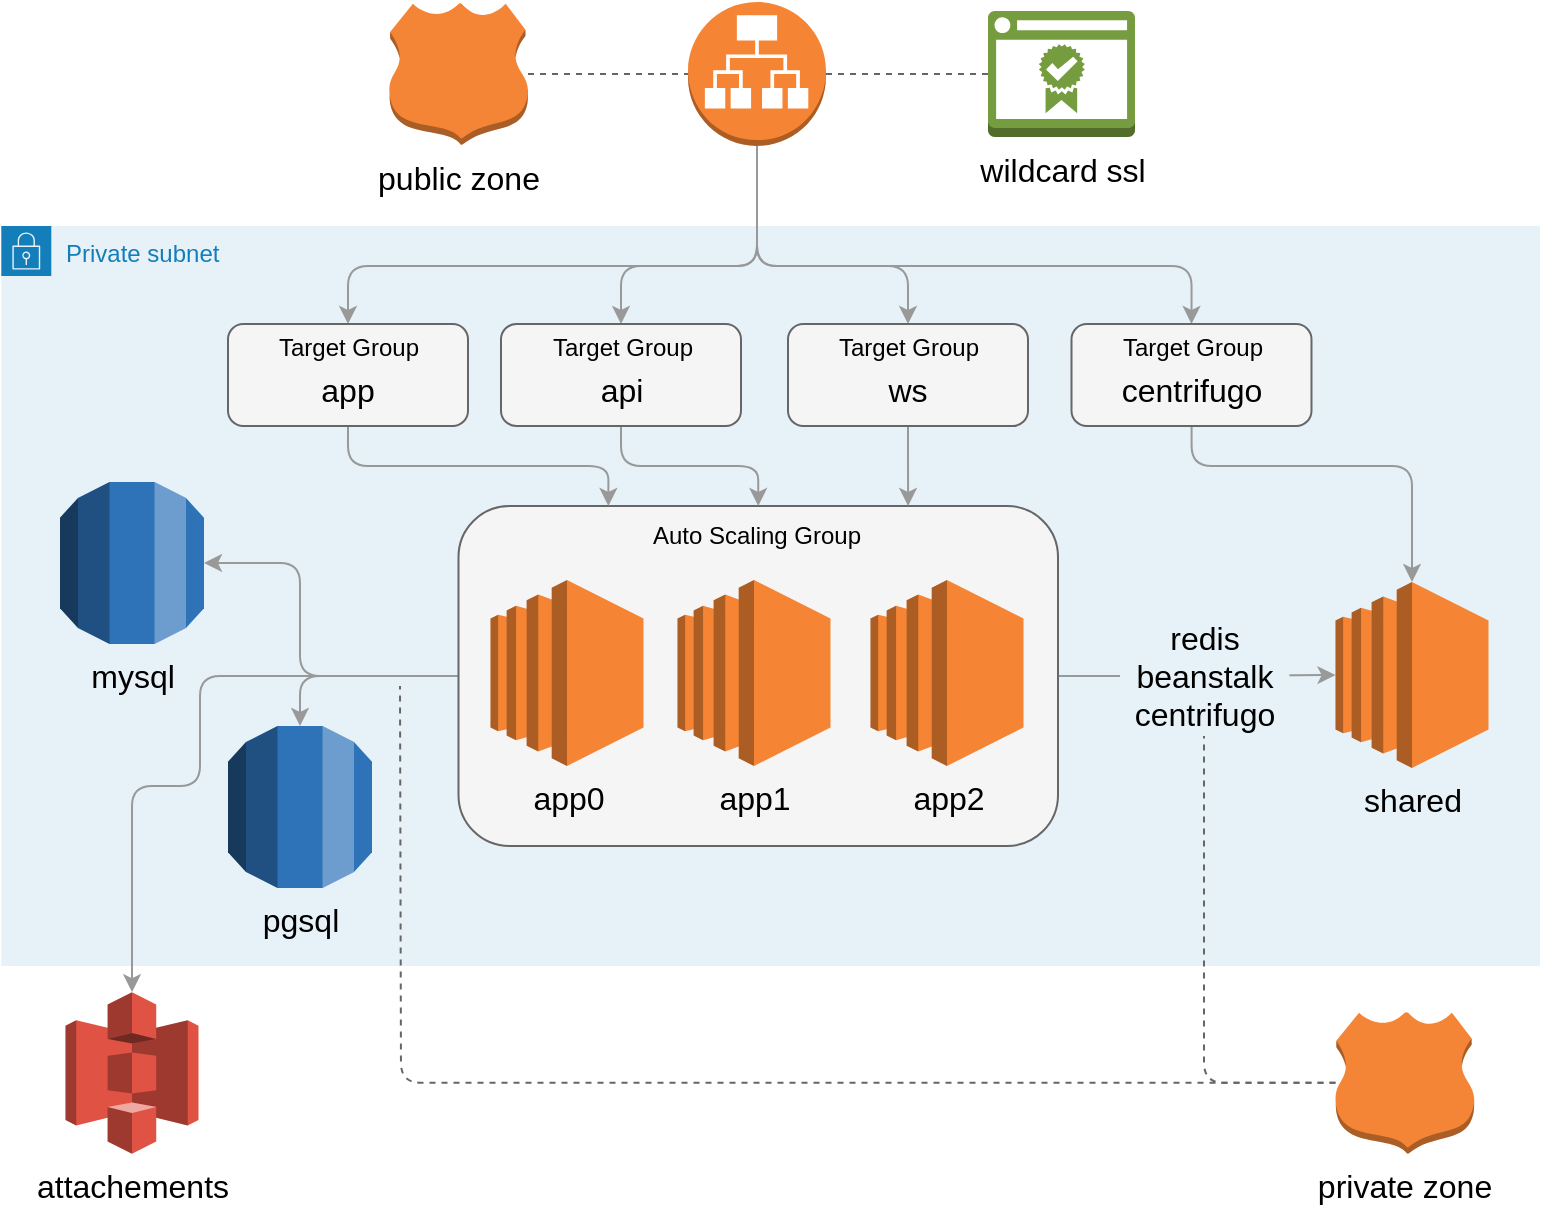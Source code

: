 <mxfile version="17.3.0" type="device" pages="2"><diagram id="DSVBki9k_rjC8k7L7HFt" name="Page-1"><mxGraphModel dx="1018" dy="690" grid="0" gridSize="10" guides="1" tooltips="1" connect="1" arrows="1" fold="1" page="1" pageScale="1" pageWidth="850" pageHeight="1100" math="0" shadow="0"><root><mxCell id="0"/><mxCell id="1" parent="0"/><mxCell id="iMHQAZu92EhQEXRAUzaX-1" value="Private subnet" style="points=[[0,0],[0.25,0],[0.5,0],[0.75,0],[1,0],[1,0.25],[1,0.5],[1,0.75],[1,1],[0.75,1],[0.5,1],[0.25,1],[0,1],[0,0.75],[0,0.5],[0,0.25]];outlineConnect=0;gradientColor=none;html=1;whiteSpace=wrap;fontSize=12;fontStyle=0;container=1;pointerEvents=0;collapsible=0;recursiveResize=0;shape=mxgraph.aws4.group;grIcon=mxgraph.aws4.group_security_group;grStroke=0;strokeColor=#147EBA;fillColor=#E6F2F8;verticalAlign=top;align=left;spacingLeft=30;fontColor=#147EBA;dashed=0;rounded=1;shadow=0;glass=0;labelBackgroundColor=none;sketch=0;" vertex="1" parent="1"><mxGeometry x="40.65" y="150" width="769.35" height="370" as="geometry"/></mxCell><mxCell id="rL5hdzW-foJPqtZdxb_i-15" style="edgeStyle=orthogonalEdgeStyle;rounded=1;orthogonalLoop=1;jettySize=auto;html=1;fontSize=16;endArrow=classic;endFill=1;strokeColor=#999999;strokeWidth=1;" edge="1" parent="1" source="1mjnpLLMCdL2hRepT4-3-16" target="1mjnpLLMCdL2hRepT4-3-5"><mxGeometry relative="1" as="geometry"/></mxCell><mxCell id="rL5hdzW-foJPqtZdxb_i-17" style="edgeStyle=orthogonalEdgeStyle;rounded=1;orthogonalLoop=1;jettySize=auto;html=1;entryX=1;entryY=0.5;entryDx=0;entryDy=0;entryPerimeter=0;fontSize=16;endArrow=classic;endFill=1;strokeColor=#999999;strokeWidth=1;" edge="1" parent="1" source="1mjnpLLMCdL2hRepT4-3-16" target="1mjnpLLMCdL2hRepT4-3-23"><mxGeometry relative="1" as="geometry"><Array as="points"><mxPoint x="190" y="375"/><mxPoint x="190" y="319"/></Array></mxGeometry></mxCell><mxCell id="rL5hdzW-foJPqtZdxb_i-18" style="edgeStyle=orthogonalEdgeStyle;rounded=1;orthogonalLoop=1;jettySize=auto;html=1;entryX=0.5;entryY=0;entryDx=0;entryDy=0;entryPerimeter=0;fontSize=16;endArrow=classic;endFill=1;strokeColor=#999999;strokeWidth=1;" edge="1" parent="1" source="1mjnpLLMCdL2hRepT4-3-16" target="1mjnpLLMCdL2hRepT4-3-24"><mxGeometry relative="1" as="geometry"/></mxCell><mxCell id="iMHQAZu92EhQEXRAUzaX-4" style="edgeStyle=orthogonalEdgeStyle;rounded=1;orthogonalLoop=1;jettySize=auto;html=1;fontSize=16;endArrow=classic;endFill=1;strokeColor=#999999;strokeWidth=1;entryX=0.5;entryY=0;entryDx=0;entryDy=0;entryPerimeter=0;" edge="1" parent="1" source="1mjnpLLMCdL2hRepT4-3-16" target="1mjnpLLMCdL2hRepT4-3-73"><mxGeometry relative="1" as="geometry"><Array as="points"><mxPoint x="140" y="375"/><mxPoint x="140" y="430"/><mxPoint x="106" y="430"/></Array></mxGeometry></mxCell><mxCell id="1mjnpLLMCdL2hRepT4-3-16" value="" style="rounded=1;whiteSpace=wrap;html=1;fillColor=#f5f5f5;strokeColor=#666666;fontColor=#333333;" vertex="1" parent="1"><mxGeometry x="269.25" y="290" width="299.75" height="170" as="geometry"/></mxCell><mxCell id="1mjnpLLMCdL2hRepT4-3-56" style="edgeStyle=orthogonalEdgeStyle;rounded=1;orthogonalLoop=1;jettySize=auto;html=1;fontSize=16;strokeColor=#999999;strokeWidth=1;" edge="1" parent="1" source="1mjnpLLMCdL2hRepT4-3-4" target="1mjnpLLMCdL2hRepT4-3-52"><mxGeometry relative="1" as="geometry"><Array as="points"><mxPoint x="419" y="170"/><mxPoint x="214" y="170"/></Array></mxGeometry></mxCell><mxCell id="1mjnpLLMCdL2hRepT4-3-57" style="edgeStyle=orthogonalEdgeStyle;rounded=1;orthogonalLoop=1;jettySize=auto;html=1;entryX=0.5;entryY=0;entryDx=0;entryDy=0;fontSize=16;strokeColor=#999999;strokeWidth=1;" edge="1" parent="1" source="1mjnpLLMCdL2hRepT4-3-4" target="1mjnpLLMCdL2hRepT4-3-53"><mxGeometry relative="1" as="geometry"><Array as="points"><mxPoint x="419" y="170"/><mxPoint x="351" y="170"/></Array></mxGeometry></mxCell><mxCell id="1mjnpLLMCdL2hRepT4-3-58" style="edgeStyle=orthogonalEdgeStyle;rounded=1;orthogonalLoop=1;jettySize=auto;html=1;entryX=0.5;entryY=0;entryDx=0;entryDy=0;fontSize=16;strokeColor=#999999;strokeWidth=1;" edge="1" parent="1" source="1mjnpLLMCdL2hRepT4-3-4" target="1mjnpLLMCdL2hRepT4-3-54"><mxGeometry relative="1" as="geometry"><Array as="points"><mxPoint x="419" y="170"/><mxPoint x="494" y="170"/></Array></mxGeometry></mxCell><mxCell id="1mjnpLLMCdL2hRepT4-3-59" style="edgeStyle=orthogonalEdgeStyle;rounded=1;orthogonalLoop=1;jettySize=auto;html=1;entryX=0.5;entryY=0;entryDx=0;entryDy=0;fontSize=16;strokeColor=#999999;strokeWidth=1;" edge="1" parent="1" source="1mjnpLLMCdL2hRepT4-3-4" target="1mjnpLLMCdL2hRepT4-3-55"><mxGeometry relative="1" as="geometry"><Array as="points"><mxPoint x="419" y="170"/><mxPoint x="636" y="170"/></Array></mxGeometry></mxCell><mxCell id="1mjnpLLMCdL2hRepT4-3-4" value="" style="outlineConnect=0;dashed=0;verticalLabelPosition=bottom;verticalAlign=top;align=center;html=1;shape=mxgraph.aws3.application_load_balancer;fillColor=#F58534;gradientColor=none;fontSize=16;" vertex="1" parent="1"><mxGeometry x="384" y="38" width="69" height="72" as="geometry"/></mxCell><mxCell id="1mjnpLLMCdL2hRepT4-3-5" value="shared" style="outlineConnect=0;dashed=0;verticalLabelPosition=bottom;verticalAlign=top;align=center;html=1;shape=mxgraph.aws3.ec2;fillColor=#F58534;gradientColor=none;fontSize=16;" vertex="1" parent="1"><mxGeometry x="707.75" y="328" width="76.5" height="93" as="geometry"/></mxCell><mxCell id="1mjnpLLMCdL2hRepT4-3-8" value="app0" style="outlineConnect=0;dashed=0;verticalLabelPosition=bottom;verticalAlign=top;align=center;html=1;shape=mxgraph.aws3.ec2;fillColor=#F58534;gradientColor=none;fontSize=16;" vertex="1" parent="1"><mxGeometry x="285.25" y="327" width="76.5" height="93" as="geometry"/></mxCell><mxCell id="rL5hdzW-foJPqtZdxb_i-5" style="edgeStyle=orthogonalEdgeStyle;rounded=1;orthogonalLoop=1;jettySize=auto;html=1;entryX=0.25;entryY=0;entryDx=0;entryDy=0;fontSize=16;endArrow=classic;endFill=1;strokeColor=#999999;strokeWidth=1;" edge="1" parent="1" source="1mjnpLLMCdL2hRepT4-3-52" target="1mjnpLLMCdL2hRepT4-3-16"><mxGeometry relative="1" as="geometry"><Array as="points"><mxPoint x="214" y="270"/><mxPoint x="344" y="270"/></Array></mxGeometry></mxCell><mxCell id="1mjnpLLMCdL2hRepT4-3-52" value="" style="rounded=1;whiteSpace=wrap;html=1;labelBackgroundColor=none;fontSize=16;fillColor=#f5f5f5;strokeColor=#666666;fontColor=#333333;" vertex="1" parent="1"><mxGeometry x="154" y="199" width="120" height="51" as="geometry"/></mxCell><mxCell id="rL5hdzW-foJPqtZdxb_i-6" style="edgeStyle=orthogonalEdgeStyle;rounded=1;orthogonalLoop=1;jettySize=auto;html=1;entryX=0.5;entryY=0;entryDx=0;entryDy=0;fontSize=16;endArrow=classic;endFill=1;strokeColor=#999999;strokeWidth=1;" edge="1" parent="1" source="1mjnpLLMCdL2hRepT4-3-53" target="1mjnpLLMCdL2hRepT4-3-16"><mxGeometry relative="1" as="geometry"><Array as="points"><mxPoint x="351" y="270"/><mxPoint x="419" y="270"/></Array></mxGeometry></mxCell><mxCell id="1mjnpLLMCdL2hRepT4-3-53" value="" style="rounded=1;whiteSpace=wrap;html=1;labelBackgroundColor=none;fontSize=16;fillColor=#f5f5f5;strokeColor=#666666;glass=0;shadow=0;sketch=0;fontColor=#333333;" vertex="1" parent="1"><mxGeometry x="290.5" y="199" width="120" height="51" as="geometry"/></mxCell><mxCell id="rL5hdzW-foJPqtZdxb_i-7" style="edgeStyle=orthogonalEdgeStyle;rounded=1;orthogonalLoop=1;jettySize=auto;html=1;entryX=0.75;entryY=0;entryDx=0;entryDy=0;fontSize=16;endArrow=classic;endFill=1;strokeColor=#999999;strokeWidth=1;" edge="1" parent="1" source="1mjnpLLMCdL2hRepT4-3-54" target="1mjnpLLMCdL2hRepT4-3-16"><mxGeometry relative="1" as="geometry"/></mxCell><mxCell id="1mjnpLLMCdL2hRepT4-3-54" value="" style="rounded=1;whiteSpace=wrap;html=1;labelBackgroundColor=none;fontSize=16;fillColor=#f5f5f5;strokeColor=#666666;glass=0;shadow=0;sketch=0;fontColor=#333333;" vertex="1" parent="1"><mxGeometry x="434" y="199" width="120" height="51" as="geometry"/></mxCell><mxCell id="rL5hdzW-foJPqtZdxb_i-8" style="edgeStyle=orthogonalEdgeStyle;rounded=1;orthogonalLoop=1;jettySize=auto;html=1;entryX=0.5;entryY=0;entryDx=0;entryDy=0;entryPerimeter=0;fontSize=16;endArrow=classic;endFill=1;strokeColor=#999999;strokeWidth=1;" edge="1" parent="1" source="1mjnpLLMCdL2hRepT4-3-55" target="1mjnpLLMCdL2hRepT4-3-5"><mxGeometry relative="1" as="geometry"><Array as="points"><mxPoint x="636" y="270"/><mxPoint x="746" y="270"/></Array></mxGeometry></mxCell><mxCell id="1mjnpLLMCdL2hRepT4-3-55" value="" style="rounded=1;whiteSpace=wrap;html=1;labelBackgroundColor=none;fontSize=16;fillColor=#f5f5f5;strokeColor=#666666;glass=0;shadow=0;sketch=0;fontColor=#333333;" vertex="1" parent="1"><mxGeometry x="575.75" y="199" width="120" height="51" as="geometry"/></mxCell><mxCell id="1mjnpLLMCdL2hRepT4-3-60" value="Auto Scaling Group" style="text;html=1;align=center;verticalAlign=middle;resizable=0;points=[];autosize=1;strokeColor=none;fillColor=none;fontSize=12;" vertex="1" parent="1"><mxGeometry x="361" y="296" width="114" height="18" as="geometry"/></mxCell><mxCell id="1mjnpLLMCdL2hRepT4-3-61" value="app1" style="outlineConnect=0;dashed=0;verticalLabelPosition=bottom;verticalAlign=top;align=center;html=1;shape=mxgraph.aws3.ec2;fillColor=#F58534;gradientColor=none;fontSize=16;" vertex="1" parent="1"><mxGeometry x="378.75" y="327" width="76.5" height="93" as="geometry"/></mxCell><mxCell id="1mjnpLLMCdL2hRepT4-3-62" value="app2" style="outlineConnect=0;dashed=0;verticalLabelPosition=bottom;verticalAlign=top;align=center;html=1;shape=mxgraph.aws3.ec2;fillColor=#F58534;gradientColor=none;fontSize=16;" vertex="1" parent="1"><mxGeometry x="475.25" y="327" width="76.5" height="93" as="geometry"/></mxCell><mxCell id="1mjnpLLMCdL2hRepT4-3-73" value="attachements" style="outlineConnect=0;dashed=0;verticalLabelPosition=bottom;verticalAlign=top;align=center;html=1;shape=mxgraph.aws3.s3;fillColor=#E05243;gradientColor=none;rounded=1;shadow=0;glass=0;labelBackgroundColor=none;sketch=0;fontSize=16;" vertex="1" parent="1"><mxGeometry x="72.75" y="533.08" width="66.5" height="80.84" as="geometry"/></mxCell><mxCell id="1mjnpLLMCdL2hRepT4-3-84" style="edgeStyle=orthogonalEdgeStyle;rounded=1;orthogonalLoop=1;jettySize=auto;html=1;fontSize=16;endArrow=none;endFill=0;strokeColor=#666666;strokeWidth=1;dashed=1;" edge="1" parent="1" source="1mjnpLLMCdL2hRepT4-3-77" target="1mjnpLLMCdL2hRepT4-3-4"><mxGeometry relative="1" as="geometry"/></mxCell><mxCell id="1mjnpLLMCdL2hRepT4-3-77" value="public zone" style="outlineConnect=0;dashed=0;verticalLabelPosition=bottom;verticalAlign=top;align=center;html=1;shape=mxgraph.aws3.hosted_zone;fillColor=#F58536;gradientColor=none;rounded=1;shadow=0;glass=0;labelBackgroundColor=none;sketch=0;fontSize=16;" vertex="1" parent="1"><mxGeometry x="234.65" y="38.5" width="69.35" height="71" as="geometry"/></mxCell><mxCell id="1mjnpLLMCdL2hRepT4-3-82" style="edgeStyle=orthogonalEdgeStyle;rounded=1;orthogonalLoop=1;jettySize=auto;html=1;entryX=1;entryY=0.5;entryDx=0;entryDy=0;entryPerimeter=0;fontSize=16;endArrow=none;endFill=0;strokeColor=#666666;strokeWidth=1;dashed=1;" edge="1" parent="1" source="1mjnpLLMCdL2hRepT4-3-79" target="1mjnpLLMCdL2hRepT4-3-4"><mxGeometry relative="1" as="geometry"/></mxCell><mxCell id="1mjnpLLMCdL2hRepT4-3-79" value="wildcard ssl" style="outlineConnect=0;dashed=0;verticalLabelPosition=bottom;verticalAlign=top;align=center;html=1;shape=mxgraph.aws3.certificate_manager_2;fillColor=#759C3E;gradientColor=none;rounded=1;shadow=0;glass=0;labelBackgroundColor=none;sketch=0;fontSize=16;" vertex="1" parent="1"><mxGeometry x="534" y="42.5" width="73.5" height="63" as="geometry"/></mxCell><mxCell id="iMHQAZu92EhQEXRAUzaX-6" style="edgeStyle=orthogonalEdgeStyle;orthogonalLoop=1;jettySize=auto;html=1;fontSize=16;endArrow=none;endFill=0;strokeColor=#666666;strokeWidth=1;rounded=1;dashed=1;" edge="1" parent="1" source="1mjnpLLMCdL2hRepT4-3-83"><mxGeometry relative="1" as="geometry"><mxPoint x="240" y="380" as="targetPoint"/></mxGeometry></mxCell><mxCell id="1mjnpLLMCdL2hRepT4-3-83" value="private zone" style="outlineConnect=0;dashed=0;verticalLabelPosition=bottom;verticalAlign=top;align=center;html=1;shape=mxgraph.aws3.hosted_zone;fillColor=#F58536;gradientColor=none;rounded=1;shadow=0;glass=0;labelBackgroundColor=none;sketch=0;fontSize=16;" vertex="1" parent="1"><mxGeometry x="707.75" y="542.92" width="69.35" height="71" as="geometry"/></mxCell><mxCell id="1mjnpLLMCdL2hRepT4-3-23" value="mysql" style="outlineConnect=0;dashed=0;verticalLabelPosition=bottom;verticalAlign=top;align=center;html=1;shape=mxgraph.aws3.rds;fillColor=#2E73B8;gradientColor=none;labelBackgroundColor=none;fontSize=16;" vertex="1" parent="1"><mxGeometry x="70" y="278" width="72" height="81" as="geometry"/></mxCell><mxCell id="1mjnpLLMCdL2hRepT4-3-24" value="pgsql" style="outlineConnect=0;dashed=0;verticalLabelPosition=bottom;verticalAlign=top;align=center;html=1;shape=mxgraph.aws3.rds;fillColor=#2E73B8;gradientColor=none;labelBackgroundColor=none;fontSize=16;" vertex="1" parent="1"><mxGeometry x="154" y="400" width="72" height="81" as="geometry"/></mxCell><mxCell id="NPTYn-TC4EB9l9sT1kFI-1" value="&lt;span style=&quot;&quot;&gt;redis&lt;/span&gt;&lt;br style=&quot;&quot;&gt;&lt;span style=&quot;&quot;&gt;beanstalk&lt;/span&gt;&lt;br style=&quot;&quot;&gt;&lt;span style=&quot;&quot;&gt;centrifugo&lt;/span&gt;" style="rounded=0;whiteSpace=wrap;html=1;shadow=0;glass=0;labelBackgroundColor=none;sketch=0;fontSize=16;fillColor=#E6F2F8;strokeColor=none;" vertex="1" parent="1"><mxGeometry x="600" y="345" width="84.67" height="60" as="geometry"/></mxCell><mxCell id="NPTYn-TC4EB9l9sT1kFI-2" value="" style="edgeStyle=orthogonalEdgeStyle;orthogonalLoop=1;jettySize=auto;html=1;fontSize=16;endArrow=none;endFill=0;strokeColor=#666666;strokeWidth=1;rounded=1;dashed=1;" edge="1" parent="1" source="1mjnpLLMCdL2hRepT4-3-83" target="NPTYn-TC4EB9l9sT1kFI-1"><mxGeometry relative="1" as="geometry"><mxPoint x="642" y="378" as="targetPoint"/><mxPoint x="707.75" y="578.4" as="sourcePoint"/><Array as="points"><mxPoint x="642" y="578"/></Array></mxGeometry></mxCell><mxCell id="NPTYn-TC4EB9l9sT1kFI-3" value="Target Group" style="text;html=1;align=center;verticalAlign=middle;resizable=0;points=[];autosize=1;strokeColor=none;fillColor=none;fontSize=12;" vertex="1" parent="1"><mxGeometry x="169" y="201.0" width="90" height="20" as="geometry"/></mxCell><mxCell id="NPTYn-TC4EB9l9sT1kFI-4" value="app" style="text;html=1;strokeColor=none;fillColor=none;align=center;verticalAlign=middle;whiteSpace=wrap;rounded=0;shadow=0;glass=0;labelBackgroundColor=none;sketch=0;fontSize=16;" vertex="1" parent="1"><mxGeometry x="184" y="217" width="60" height="30" as="geometry"/></mxCell><mxCell id="NPTYn-TC4EB9l9sT1kFI-5" value="Target Group" style="text;html=1;align=center;verticalAlign=middle;resizable=0;points=[];autosize=1;strokeColor=none;fillColor=none;fontSize=12;" vertex="1" parent="1"><mxGeometry x="305.5" y="201.0" width="90" height="20" as="geometry"/></mxCell><mxCell id="NPTYn-TC4EB9l9sT1kFI-6" value="api" style="text;html=1;strokeColor=none;fillColor=none;align=center;verticalAlign=middle;whiteSpace=wrap;rounded=0;shadow=0;glass=0;labelBackgroundColor=none;sketch=0;fontSize=16;" vertex="1" parent="1"><mxGeometry x="320.5" y="217" width="60" height="30" as="geometry"/></mxCell><mxCell id="NPTYn-TC4EB9l9sT1kFI-7" value="Target Group" style="text;html=1;align=center;verticalAlign=middle;resizable=0;points=[];autosize=1;strokeColor=none;fillColor=none;fontSize=12;" vertex="1" parent="1"><mxGeometry x="449" y="201.0" width="90" height="20" as="geometry"/></mxCell><mxCell id="NPTYn-TC4EB9l9sT1kFI-8" value="ws" style="text;html=1;strokeColor=none;fillColor=none;align=center;verticalAlign=middle;whiteSpace=wrap;rounded=0;shadow=0;glass=0;labelBackgroundColor=none;sketch=0;fontSize=16;" vertex="1" parent="1"><mxGeometry x="464" y="217" width="60" height="30" as="geometry"/></mxCell><mxCell id="NPTYn-TC4EB9l9sT1kFI-9" value="Target Group" style="text;html=1;align=center;verticalAlign=middle;resizable=0;points=[];autosize=1;strokeColor=none;fillColor=none;fontSize=12;" vertex="1" parent="1"><mxGeometry x="590.75" y="201.0" width="90" height="20" as="geometry"/></mxCell><mxCell id="NPTYn-TC4EB9l9sT1kFI-10" value="centrifugo" style="text;html=1;strokeColor=none;fillColor=none;align=center;verticalAlign=middle;whiteSpace=wrap;rounded=0;shadow=0;glass=0;labelBackgroundColor=none;sketch=0;fontSize=16;" vertex="1" parent="1"><mxGeometry x="605.75" y="217" width="60" height="30" as="geometry"/></mxCell></root></mxGraphModel></diagram><diagram name="Copy of Page-1" id="mzvrkxiSHNiCTovF6oyu"><mxGraphModel dx="1018" dy="690" grid="1" gridSize="10" guides="1" tooltips="1" connect="1" arrows="1" fold="1" page="1" pageScale="1" pageWidth="850" pageHeight="1100" math="0" shadow="0"><root><mxCell id="NE70GTG5dgCKnW1mLZIw-0"/><mxCell id="NE70GTG5dgCKnW1mLZIw-1" parent="NE70GTG5dgCKnW1mLZIw-0"/><mxCell id="NE70GTG5dgCKnW1mLZIw-2" value="Private subnet" style="points=[[0,0],[0.25,0],[0.5,0],[0.75,0],[1,0],[1,0.25],[1,0.5],[1,0.75],[1,1],[0.75,1],[0.5,1],[0.25,1],[0,1],[0,0.75],[0,0.5],[0,0.25]];outlineConnect=0;gradientColor=none;html=1;whiteSpace=wrap;fontSize=12;fontStyle=0;container=1;pointerEvents=0;collapsible=0;recursiveResize=0;shape=mxgraph.aws4.group;grIcon=mxgraph.aws4.group_security_group;grStroke=0;strokeColor=#147EBA;fillColor=#E6F2F8;verticalAlign=top;align=left;spacingLeft=30;fontColor=#147EBA;dashed=0;rounded=1;shadow=0;glass=0;labelBackgroundColor=none;sketch=0;" vertex="1" parent="NE70GTG5dgCKnW1mLZIw-1"><mxGeometry x="40.65" y="146" width="639.35" height="504" as="geometry"/></mxCell><mxCell id="NE70GTG5dgCKnW1mLZIw-3" value="mysql" style="outlineConnect=0;dashed=0;verticalLabelPosition=bottom;verticalAlign=top;align=center;html=1;shape=mxgraph.aws3.rds;fillColor=#2E73B8;gradientColor=none;labelBackgroundColor=none;fontSize=16;" vertex="1" parent="NE70GTG5dgCKnW1mLZIw-2"><mxGeometry x="31.6" y="384" width="72" height="81" as="geometry"/></mxCell><mxCell id="NE70GTG5dgCKnW1mLZIw-4" value="pgsql" style="outlineConnect=0;dashed=0;verticalLabelPosition=bottom;verticalAlign=top;align=center;html=1;shape=mxgraph.aws3.rds;fillColor=#2E73B8;gradientColor=none;labelBackgroundColor=none;fontSize=16;" vertex="1" parent="NE70GTG5dgCKnW1mLZIw-2"><mxGeometry x="128.35" y="384" width="72" height="81" as="geometry"/></mxCell><mxCell id="NE70GTG5dgCKnW1mLZIw-5" style="edgeStyle=orthogonalEdgeStyle;rounded=1;orthogonalLoop=1;jettySize=auto;html=1;fontSize=16;endArrow=classic;endFill=1;strokeColor=#999999;strokeWidth=1;entryX=0;entryY=0.5;entryDx=0;entryDy=0;entryPerimeter=0;startArrow=none;" edge="1" parent="NE70GTG5dgCKnW1mLZIw-1" source="NE70GTG5dgCKnW1mLZIw-28" target="NE70GTG5dgCKnW1mLZIw-15"><mxGeometry relative="1" as="geometry"><mxPoint x="430" y="380" as="targetPoint"/></mxGeometry></mxCell><mxCell id="NE70GTG5dgCKnW1mLZIw-6" style="edgeStyle=orthogonalEdgeStyle;rounded=1;orthogonalLoop=1;jettySize=auto;html=1;exitX=0.5;exitY=1;exitDx=0;exitDy=0;entryX=0.5;entryY=0;entryDx=0;entryDy=0;entryPerimeter=0;fontSize=16;endArrow=classic;endFill=1;strokeColor=#999999;strokeWidth=1;" edge="1" parent="NE70GTG5dgCKnW1mLZIw-1" source="NE70GTG5dgCKnW1mLZIw-9" target="NE70GTG5dgCKnW1mLZIw-3"><mxGeometry relative="1" as="geometry"><Array as="points"><mxPoint x="205" y="490"/><mxPoint x="108" y="490"/></Array></mxGeometry></mxCell><mxCell id="NE70GTG5dgCKnW1mLZIw-7" style="edgeStyle=orthogonalEdgeStyle;rounded=1;orthogonalLoop=1;jettySize=auto;html=1;entryX=0.5;entryY=0;entryDx=0;entryDy=0;entryPerimeter=0;fontSize=16;endArrow=classic;endFill=1;strokeColor=#999999;strokeWidth=1;" edge="1" parent="NE70GTG5dgCKnW1mLZIw-1" source="NE70GTG5dgCKnW1mLZIw-9" target="NE70GTG5dgCKnW1mLZIw-4"><mxGeometry relative="1" as="geometry"/></mxCell><mxCell id="NE70GTG5dgCKnW1mLZIw-8" style="edgeStyle=orthogonalEdgeStyle;rounded=1;orthogonalLoop=1;jettySize=auto;html=1;entryX=0.5;entryY=0;entryDx=0;entryDy=0;entryPerimeter=0;fontSize=16;endArrow=classic;endFill=1;strokeColor=#999999;strokeWidth=1;" edge="1" parent="NE70GTG5dgCKnW1mLZIw-1" source="NE70GTG5dgCKnW1mLZIw-9" target="NE70GTG5dgCKnW1mLZIw-30"><mxGeometry relative="1" as="geometry"><Array as="points"><mxPoint x="205" y="490"/><mxPoint x="298" y="490"/></Array></mxGeometry></mxCell><mxCell id="NE70GTG5dgCKnW1mLZIw-9" value="" style="rounded=1;whiteSpace=wrap;html=1;fillColor=#ffe6cc;strokeColor=#d79b00;" vertex="1" parent="NE70GTG5dgCKnW1mLZIw-1"><mxGeometry x="50" y="295" width="310" height="155" as="geometry"/></mxCell><mxCell id="NE70GTG5dgCKnW1mLZIw-10" style="edgeStyle=orthogonalEdgeStyle;rounded=1;orthogonalLoop=1;jettySize=auto;html=1;fontSize=16;strokeColor=#999999;strokeWidth=1;" edge="1" parent="NE70GTG5dgCKnW1mLZIw-1" source="NE70GTG5dgCKnW1mLZIw-14" target="NE70GTG5dgCKnW1mLZIw-18"><mxGeometry relative="1" as="geometry"><Array as="points"><mxPoint x="355" y="170"/><mxPoint x="150" y="170"/></Array></mxGeometry></mxCell><mxCell id="NE70GTG5dgCKnW1mLZIw-11" style="edgeStyle=orthogonalEdgeStyle;rounded=1;orthogonalLoop=1;jettySize=auto;html=1;entryX=0.5;entryY=0;entryDx=0;entryDy=0;fontSize=16;strokeColor=#999999;strokeWidth=1;" edge="1" parent="NE70GTG5dgCKnW1mLZIw-1" source="NE70GTG5dgCKnW1mLZIw-14" target="NE70GTG5dgCKnW1mLZIw-20"><mxGeometry relative="1" as="geometry"><Array as="points"><mxPoint x="355" y="170"/><mxPoint x="287" y="170"/></Array></mxGeometry></mxCell><mxCell id="NE70GTG5dgCKnW1mLZIw-12" style="edgeStyle=orthogonalEdgeStyle;rounded=1;orthogonalLoop=1;jettySize=auto;html=1;entryX=0.5;entryY=0;entryDx=0;entryDy=0;fontSize=16;strokeColor=#999999;strokeWidth=1;" edge="1" parent="NE70GTG5dgCKnW1mLZIw-1" source="NE70GTG5dgCKnW1mLZIw-14" target="NE70GTG5dgCKnW1mLZIw-22"><mxGeometry relative="1" as="geometry"><Array as="points"><mxPoint x="355" y="170"/><mxPoint x="430" y="170"/></Array></mxGeometry></mxCell><mxCell id="NE70GTG5dgCKnW1mLZIw-13" style="edgeStyle=orthogonalEdgeStyle;rounded=1;orthogonalLoop=1;jettySize=auto;html=1;entryX=0.5;entryY=0;entryDx=0;entryDy=0;fontSize=16;strokeColor=#999999;strokeWidth=1;" edge="1" parent="NE70GTG5dgCKnW1mLZIw-1" source="NE70GTG5dgCKnW1mLZIw-14" target="NE70GTG5dgCKnW1mLZIw-24"><mxGeometry relative="1" as="geometry"><Array as="points"><mxPoint x="355" y="170"/><mxPoint x="572" y="170"/></Array></mxGeometry></mxCell><mxCell id="NE70GTG5dgCKnW1mLZIw-14" value="" style="outlineConnect=0;dashed=0;verticalLabelPosition=bottom;verticalAlign=top;align=center;html=1;shape=mxgraph.aws3.application_load_balancer;fillColor=#F58534;gradientColor=none;fontSize=16;" vertex="1" parent="NE70GTG5dgCKnW1mLZIw-1"><mxGeometry x="320" y="38" width="69" height="72" as="geometry"/></mxCell><mxCell id="NE70GTG5dgCKnW1mLZIw-15" value="shared" style="outlineConnect=0;dashed=0;verticalLabelPosition=bottom;verticalAlign=top;align=center;html=1;shape=mxgraph.aws3.ec2;fillColor=#F58534;gradientColor=none;fontSize=16;" vertex="1" parent="NE70GTG5dgCKnW1mLZIw-1"><mxGeometry x="555.25" y="326" width="76.5" height="93" as="geometry"/></mxCell><mxCell id="NE70GTG5dgCKnW1mLZIw-16" value="app0" style="outlineConnect=0;dashed=0;verticalLabelPosition=bottom;verticalAlign=top;align=center;html=1;shape=mxgraph.aws3.ec2;fillColor=#F58534;gradientColor=none;fontSize=16;" vertex="1" parent="NE70GTG5dgCKnW1mLZIw-1"><mxGeometry x="70" y="327" width="76.5" height="93" as="geometry"/></mxCell><mxCell id="NE70GTG5dgCKnW1mLZIw-17" style="edgeStyle=orthogonalEdgeStyle;orthogonalLoop=1;jettySize=auto;html=1;entryX=0.25;entryY=0;entryDx=0;entryDy=0;fontSize=16;strokeColor=#999999;strokeWidth=1;rounded=1;" edge="1" parent="NE70GTG5dgCKnW1mLZIw-1" source="NE70GTG5dgCKnW1mLZIw-18" target="NE70GTG5dgCKnW1mLZIw-9"><mxGeometry relative="1" as="geometry"><Array as="points"><mxPoint x="150" y="260"/><mxPoint x="128" y="260"/></Array></mxGeometry></mxCell><mxCell id="NE70GTG5dgCKnW1mLZIw-18" value="app&lt;br&gt;target group" style="rounded=1;whiteSpace=wrap;html=1;labelBackgroundColor=none;fontSize=16;fillColor=#dae8fc;strokeColor=#6c8ebf;" vertex="1" parent="NE70GTG5dgCKnW1mLZIw-1"><mxGeometry x="90" y="199" width="120" height="40" as="geometry"/></mxCell><mxCell id="NE70GTG5dgCKnW1mLZIw-19" style="edgeStyle=orthogonalEdgeStyle;rounded=1;orthogonalLoop=1;jettySize=auto;html=1;entryX=0.5;entryY=0;entryDx=0;entryDy=0;fontSize=16;strokeColor=#999999;strokeWidth=1;" edge="1" parent="NE70GTG5dgCKnW1mLZIw-1" source="NE70GTG5dgCKnW1mLZIw-20" target="NE70GTG5dgCKnW1mLZIw-9"><mxGeometry relative="1" as="geometry"><Array as="points"><mxPoint x="287" y="260"/><mxPoint x="205" y="260"/></Array></mxGeometry></mxCell><mxCell id="NE70GTG5dgCKnW1mLZIw-20" value="api&lt;br&gt;target group" style="rounded=1;whiteSpace=wrap;html=1;labelBackgroundColor=none;fontSize=16;fillColor=#dae8fc;strokeColor=#6c8ebf;glass=0;shadow=0;sketch=0;" vertex="1" parent="NE70GTG5dgCKnW1mLZIw-1"><mxGeometry x="226.5" y="199" width="120" height="40" as="geometry"/></mxCell><mxCell id="NE70GTG5dgCKnW1mLZIw-21" style="edgeStyle=orthogonalEdgeStyle;rounded=1;orthogonalLoop=1;jettySize=auto;html=1;entryX=0.75;entryY=0;entryDx=0;entryDy=0;fontSize=16;strokeColor=#999999;strokeWidth=1;" edge="1" parent="NE70GTG5dgCKnW1mLZIw-1" source="NE70GTG5dgCKnW1mLZIw-22" target="NE70GTG5dgCKnW1mLZIw-9"><mxGeometry relative="1" as="geometry"><Array as="points"><mxPoint x="430" y="260"/><mxPoint x="283" y="260"/></Array></mxGeometry></mxCell><mxCell id="NE70GTG5dgCKnW1mLZIw-22" value="ws&lt;br&gt;target group" style="rounded=1;whiteSpace=wrap;html=1;labelBackgroundColor=none;fontSize=16;fillColor=#dae8fc;strokeColor=#6c8ebf;glass=0;shadow=0;sketch=0;" vertex="1" parent="NE70GTG5dgCKnW1mLZIw-1"><mxGeometry x="370" y="199" width="120" height="40" as="geometry"/></mxCell><mxCell id="NE70GTG5dgCKnW1mLZIw-23" style="edgeStyle=orthogonalEdgeStyle;rounded=1;orthogonalLoop=1;jettySize=auto;html=1;entryX=0.5;entryY=0;entryDx=0;entryDy=0;entryPerimeter=0;fontSize=16;endArrow=classic;endFill=1;strokeColor=#999999;strokeWidth=1;" edge="1" parent="NE70GTG5dgCKnW1mLZIw-1" source="NE70GTG5dgCKnW1mLZIw-24" target="NE70GTG5dgCKnW1mLZIw-15"><mxGeometry relative="1" as="geometry"><Array as="points"><mxPoint x="572" y="260"/><mxPoint x="594" y="260"/></Array></mxGeometry></mxCell><mxCell id="NE70GTG5dgCKnW1mLZIw-24" value="centrifugo&lt;br&gt;target group" style="rounded=1;whiteSpace=wrap;html=1;labelBackgroundColor=none;fontSize=16;fillColor=#dae8fc;strokeColor=#6c8ebf;glass=0;shadow=0;sketch=0;" vertex="1" parent="NE70GTG5dgCKnW1mLZIw-1"><mxGeometry x="511.75" y="199" width="120" height="40" as="geometry"/></mxCell><mxCell id="NE70GTG5dgCKnW1mLZIw-25" value="Auto Scaling Group" style="text;html=1;align=center;verticalAlign=middle;resizable=0;points=[];autosize=1;strokeColor=none;fillColor=none;fontSize=16;" vertex="1" parent="NE70GTG5dgCKnW1mLZIw-1"><mxGeometry x="133.25" y="299" width="150" height="20" as="geometry"/></mxCell><mxCell id="NE70GTG5dgCKnW1mLZIw-26" value="app1" style="outlineConnect=0;dashed=0;verticalLabelPosition=bottom;verticalAlign=top;align=center;html=1;shape=mxgraph.aws3.ec2;fillColor=#F58534;gradientColor=none;fontSize=16;" vertex="1" parent="NE70GTG5dgCKnW1mLZIw-1"><mxGeometry x="163.5" y="327" width="76.5" height="93" as="geometry"/></mxCell><mxCell id="NE70GTG5dgCKnW1mLZIw-27" value="app2" style="outlineConnect=0;dashed=0;verticalLabelPosition=bottom;verticalAlign=top;align=center;html=1;shape=mxgraph.aws3.ec2;fillColor=#F58534;gradientColor=none;fontSize=16;" vertex="1" parent="NE70GTG5dgCKnW1mLZIw-1"><mxGeometry x="260" y="327" width="76.5" height="93" as="geometry"/></mxCell><mxCell id="NE70GTG5dgCKnW1mLZIw-28" value="redis&lt;br&gt;beanstalk&lt;br&gt;centrifugo" style="rounded=0;whiteSpace=wrap;html=1;shadow=0;glass=0;labelBackgroundColor=none;sketch=0;fontSize=16;fillColor=#E6F2F8;strokeColor=none;" vertex="1" parent="NE70GTG5dgCKnW1mLZIw-1"><mxGeometry x="435" y="343" width="85" height="60" as="geometry"/></mxCell><mxCell id="NE70GTG5dgCKnW1mLZIw-29" value="" style="edgeStyle=orthogonalEdgeStyle;rounded=1;orthogonalLoop=1;jettySize=auto;html=1;fontSize=16;endArrow=none;endFill=1;strokeColor=#999999;strokeWidth=1;entryX=0;entryY=0.5;entryDx=0;entryDy=0;entryPerimeter=0;" edge="1" parent="NE70GTG5dgCKnW1mLZIw-1" source="NE70GTG5dgCKnW1mLZIw-9" target="NE70GTG5dgCKnW1mLZIw-28"><mxGeometry relative="1" as="geometry"><mxPoint x="600" y="380" as="targetPoint"/><mxPoint x="380" y="380" as="sourcePoint"/></mxGeometry></mxCell><mxCell id="NE70GTG5dgCKnW1mLZIw-30" value="s3 data" style="outlineConnect=0;dashed=0;verticalLabelPosition=bottom;verticalAlign=top;align=center;html=1;shape=mxgraph.aws3.s3;fillColor=#E05243;gradientColor=none;rounded=1;shadow=0;glass=0;labelBackgroundColor=none;sketch=0;fontSize=16;" vertex="1" parent="NE70GTG5dgCKnW1mLZIw-1"><mxGeometry x="265" y="670" width="66.5" height="80.84" as="geometry"/></mxCell><mxCell id="NE70GTG5dgCKnW1mLZIw-31" style="edgeStyle=orthogonalEdgeStyle;rounded=1;orthogonalLoop=1;jettySize=auto;html=1;fontSize=16;endArrow=none;endFill=0;strokeColor=#999999;strokeWidth=1;dashed=1;" edge="1" parent="NE70GTG5dgCKnW1mLZIw-1" source="NE70GTG5dgCKnW1mLZIw-32" target="NE70GTG5dgCKnW1mLZIw-14"><mxGeometry relative="1" as="geometry"/></mxCell><mxCell id="NE70GTG5dgCKnW1mLZIw-32" value="public zone" style="outlineConnect=0;dashed=0;verticalLabelPosition=bottom;verticalAlign=top;align=center;html=1;shape=mxgraph.aws3.hosted_zone;fillColor=#F58536;gradientColor=none;rounded=1;shadow=0;glass=0;labelBackgroundColor=none;sketch=0;fontSize=16;" vertex="1" parent="NE70GTG5dgCKnW1mLZIw-1"><mxGeometry x="170.65" y="38.5" width="69.35" height="71" as="geometry"/></mxCell><mxCell id="NE70GTG5dgCKnW1mLZIw-33" style="edgeStyle=orthogonalEdgeStyle;rounded=1;orthogonalLoop=1;jettySize=auto;html=1;entryX=1;entryY=0.5;entryDx=0;entryDy=0;entryPerimeter=0;fontSize=16;endArrow=none;endFill=0;strokeColor=#999999;strokeWidth=1;dashed=1;" edge="1" parent="NE70GTG5dgCKnW1mLZIw-1" source="NE70GTG5dgCKnW1mLZIw-34" target="NE70GTG5dgCKnW1mLZIw-14"><mxGeometry relative="1" as="geometry"/></mxCell><mxCell id="NE70GTG5dgCKnW1mLZIw-34" value="wildcard ssl" style="outlineConnect=0;dashed=0;verticalLabelPosition=bottom;verticalAlign=top;align=center;html=1;shape=mxgraph.aws3.certificate_manager_2;fillColor=#759C3E;gradientColor=none;rounded=1;shadow=0;glass=0;labelBackgroundColor=none;sketch=0;fontSize=16;" vertex="1" parent="NE70GTG5dgCKnW1mLZIw-1"><mxGeometry x="470" y="42.5" width="73.5" height="63" as="geometry"/></mxCell><mxCell id="NE70GTG5dgCKnW1mLZIw-35" style="edgeStyle=orthogonalEdgeStyle;rounded=1;orthogonalLoop=1;jettySize=auto;html=1;entryX=0.5;entryY=1;entryDx=0;entryDy=0;fontSize=16;endArrow=none;endFill=0;strokeColor=#999999;strokeWidth=1;dashed=1;" edge="1" parent="NE70GTG5dgCKnW1mLZIw-1" source="NE70GTG5dgCKnW1mLZIw-37" target="NE70GTG5dgCKnW1mLZIw-28"><mxGeometry relative="1" as="geometry"><Array as="points"><mxPoint x="478" y="480"/></Array></mxGeometry></mxCell><mxCell id="NE70GTG5dgCKnW1mLZIw-36" style="edgeStyle=orthogonalEdgeStyle;rounded=1;orthogonalLoop=1;jettySize=auto;html=1;fontSize=16;endArrow=none;endFill=0;strokeColor=#999999;strokeWidth=1;dashed=1;" edge="1" parent="NE70GTG5dgCKnW1mLZIw-1" source="NE70GTG5dgCKnW1mLZIw-37"><mxGeometry relative="1" as="geometry"><mxPoint x="210" y="470" as="targetPoint"/><Array as="points"><mxPoint x="478" y="470"/></Array></mxGeometry></mxCell><mxCell id="NE70GTG5dgCKnW1mLZIw-37" value="private zone" style="outlineConnect=0;dashed=0;verticalLabelPosition=bottom;verticalAlign=top;align=center;html=1;shape=mxgraph.aws3.hosted_zone;fillColor=#F58536;gradientColor=none;rounded=1;shadow=0;glass=0;labelBackgroundColor=none;sketch=0;fontSize=16;" vertex="1" parent="NE70GTG5dgCKnW1mLZIw-1"><mxGeometry x="442.4" y="679.84" width="69.35" height="71" as="geometry"/></mxCell></root></mxGraphModel></diagram></mxfile>